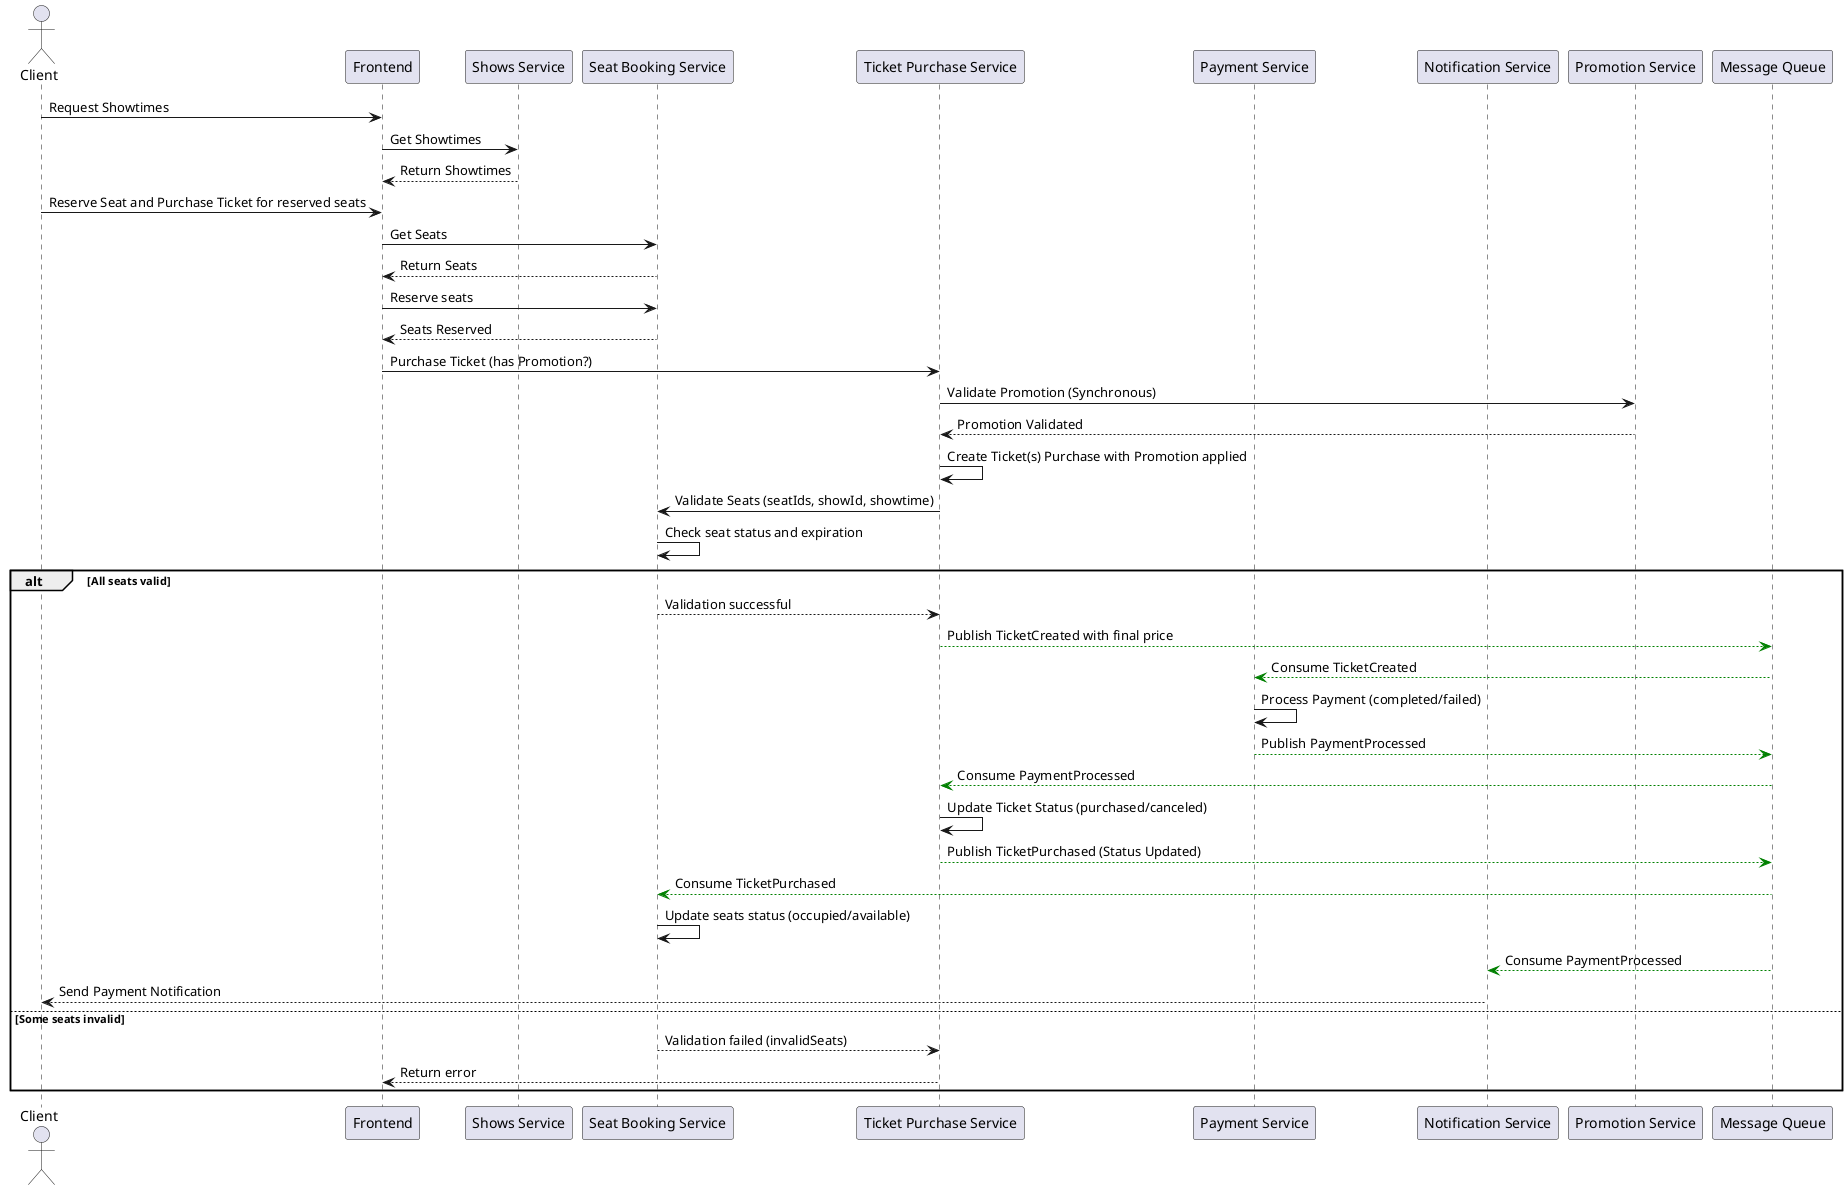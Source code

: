 
@startuml SequenceDiagram

actor Client
participant "Frontend" as FE
participant "Shows Service" as ShowsService
participant "Seat Booking Service" as SeatBookingService
participant "Ticket Purchase Service" as TicketPurchaseService
participant "Payment Service" as PaymentService
participant "Notification Service" as NotificationService
participant "Promotion Service" as PromotionService
participant "Message Queue" as MQ

' Flujo: Cliente visualiza horarios de programas
Client -> FE: Request Showtimes
FE -> ShowsService: Get Showtimes
ShowsService --> FE: Return Showtimes

' Flujo: Cliente selecciona asiento
Client -> FE: Reserve Seat and Purchase Ticket for reserved seats
FE -> SeatBookingService: Get Seats
SeatBookingService --> FE: Return Seats

' Flujo: Cliente selecciona compra ticket
FE -> SeatBookingService: Reserve seats
SeatBookingService --> FE : Seats Reserved
FE -> TicketPurchaseService: Purchase Ticket (has Promotion?)
TicketPurchaseService -> PromotionService: Validate Promotion (Synchronous)
PromotionService --> TicketPurchaseService: Promotion Validated
TicketPurchaseService -> TicketPurchaseService: Create Ticket(s) Purchase with Promotion applied
TicketPurchaseService -> SeatBookingService: Validate Seats (seatIds, showId, showtime) 
SeatBookingService -> SeatBookingService: Check seat status and expiration

alt All seats valid
    SeatBookingService --> TicketPurchaseService: Validation successful
    TicketPurchaseService -[#green]-> MQ: Publish TicketCreated with final price

    ' Procesamiento del pago
    MQ -[#green]-> PaymentService: Consume TicketCreated
    PaymentService -> PaymentService: Process Payment (completed/failed)
    PaymentService -[#green]-> MQ: Publish PaymentProcessed

    ' Actualización del estado del ticket
    MQ -[#green]-> TicketPurchaseService: Consume PaymentProcessed
    TicketPurchaseService -> TicketPurchaseService: Update Ticket Status (purchased/canceled)
    TicketPurchaseService -[#green]-> MQ: Publish TicketPurchased (Status Updated)

    ' Flujo: Actualización de asientos
    MQ -[#green]-> SeatBookingService: Consume TicketPurchased
    SeatBookingService -> SeatBookingService: Update seats status (occupied/available)

    ' Notificación al cliente
    MQ -[#green]-> NotificationService: Consume PaymentProcessed
    NotificationService --> Client: Send Payment Notification
else Some seats invalid
    SeatBookingService --> TicketPurchaseService: Validation failed (invalidSeats)
    TicketPurchaseService --> FE: Return error
end

@enduml